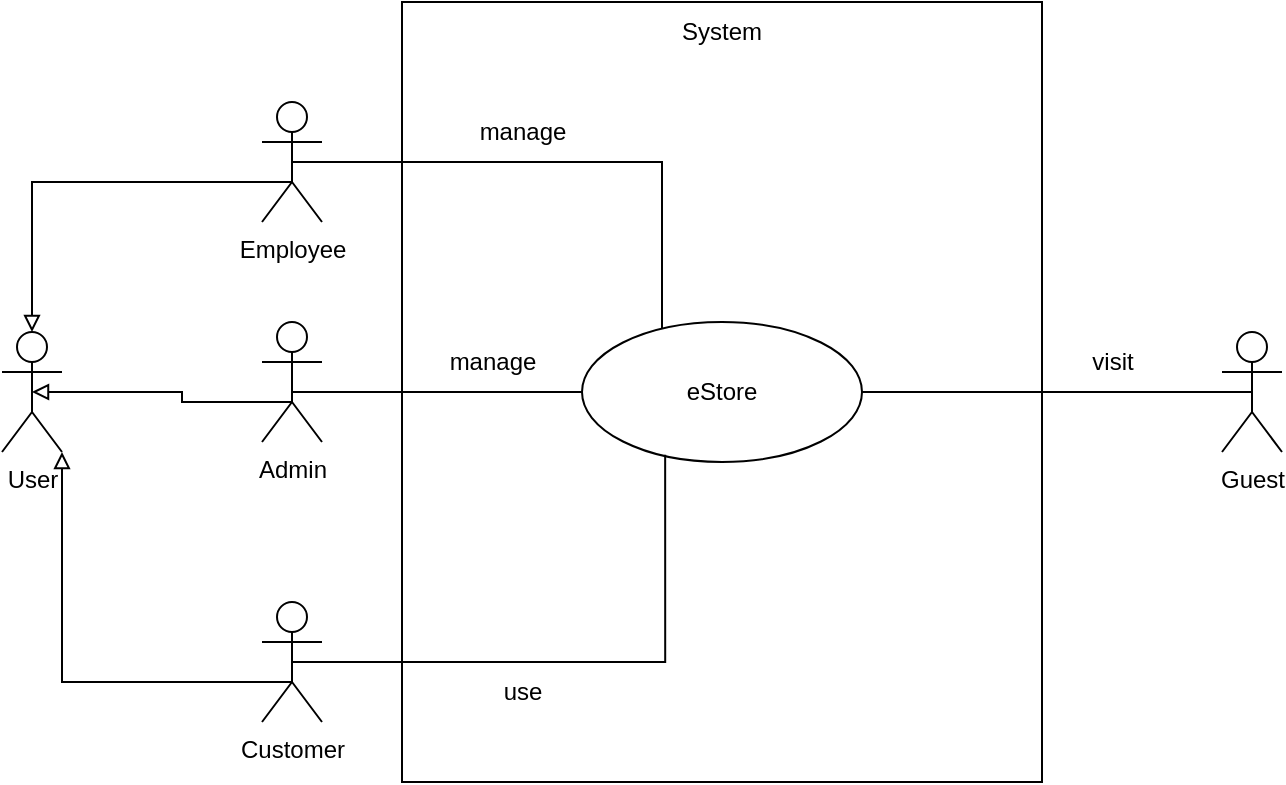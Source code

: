 <mxfile version="25.0.3">
  <diagram name="Trang-1" id="ED95jvRE6FgTRlu0LYQj">
    <mxGraphModel dx="1050" dy="522" grid="1" gridSize="10" guides="1" tooltips="1" connect="1" arrows="1" fold="1" page="1" pageScale="1" pageWidth="827" pageHeight="1169" math="0" shadow="0">
      <root>
        <mxCell id="0" />
        <mxCell id="1" parent="0" />
        <mxCell id="hEuGEOQYfe_3xrGnkF3m-1" value="System&lt;div&gt;&lt;br&gt;&lt;/div&gt;&lt;div&gt;&lt;br&gt;&lt;/div&gt;&lt;div&gt;&lt;br&gt;&lt;/div&gt;&lt;div&gt;&lt;br&gt;&lt;/div&gt;&lt;div&gt;&lt;br&gt;&lt;/div&gt;&lt;div&gt;&lt;br&gt;&lt;/div&gt;&lt;div&gt;&lt;br&gt;&lt;/div&gt;&lt;div&gt;&lt;br&gt;&lt;/div&gt;&lt;div&gt;&lt;br&gt;&lt;/div&gt;&lt;div&gt;&lt;br&gt;&lt;/div&gt;&lt;div&gt;&lt;br&gt;&lt;/div&gt;&lt;div&gt;&lt;br&gt;&lt;/div&gt;&lt;div&gt;&lt;br&gt;&lt;/div&gt;&lt;div&gt;&lt;br&gt;&lt;/div&gt;&lt;div&gt;&lt;br&gt;&lt;/div&gt;&lt;div&gt;&lt;br&gt;&lt;/div&gt;&lt;div&gt;&lt;br&gt;&lt;/div&gt;&lt;div&gt;&lt;br&gt;&lt;/div&gt;&lt;div&gt;&lt;br&gt;&lt;/div&gt;&lt;div&gt;&lt;br&gt;&lt;/div&gt;&lt;div&gt;&lt;br&gt;&lt;/div&gt;&lt;div&gt;&lt;br&gt;&lt;/div&gt;&lt;div&gt;&lt;br&gt;&lt;/div&gt;&lt;div&gt;&lt;br&gt;&lt;/div&gt;&lt;div&gt;&lt;br&gt;&lt;/div&gt;" style="html=1;whiteSpace=wrap;" vertex="1" parent="1">
          <mxGeometry x="240" y="50" width="320" height="390" as="geometry" />
        </mxCell>
        <mxCell id="hEuGEOQYfe_3xrGnkF3m-2" value="eStore" style="ellipse;whiteSpace=wrap;html=1;" vertex="1" parent="1">
          <mxGeometry x="330" y="210" width="140" height="70" as="geometry" />
        </mxCell>
        <mxCell id="hEuGEOQYfe_3xrGnkF3m-3" value="User" style="shape=umlActor;verticalLabelPosition=bottom;verticalAlign=top;html=1;" vertex="1" parent="1">
          <mxGeometry x="40" y="215" width="30" height="60" as="geometry" />
        </mxCell>
        <mxCell id="hEuGEOQYfe_3xrGnkF3m-5" style="edgeStyle=orthogonalEdgeStyle;rounded=0;orthogonalLoop=1;jettySize=auto;html=1;exitX=0.5;exitY=0.5;exitDx=0;exitDy=0;exitPerimeter=0;endArrow=none;endFill=0;" edge="1" parent="1" source="hEuGEOQYfe_3xrGnkF3m-4" target="hEuGEOQYfe_3xrGnkF3m-2">
          <mxGeometry relative="1" as="geometry" />
        </mxCell>
        <mxCell id="hEuGEOQYfe_3xrGnkF3m-4" value="Guest" style="shape=umlActor;verticalLabelPosition=bottom;verticalAlign=top;html=1;" vertex="1" parent="1">
          <mxGeometry x="650" y="215" width="30" height="60" as="geometry" />
        </mxCell>
        <mxCell id="hEuGEOQYfe_3xrGnkF3m-11" style="edgeStyle=orthogonalEdgeStyle;rounded=0;orthogonalLoop=1;jettySize=auto;html=1;exitX=0.5;exitY=0.5;exitDx=0;exitDy=0;exitPerimeter=0;endArrow=none;endFill=0;" edge="1" parent="1" source="hEuGEOQYfe_3xrGnkF3m-6" target="hEuGEOQYfe_3xrGnkF3m-2">
          <mxGeometry relative="1" as="geometry">
            <Array as="points">
              <mxPoint x="370" y="130" />
            </Array>
          </mxGeometry>
        </mxCell>
        <mxCell id="hEuGEOQYfe_3xrGnkF3m-6" value="Employee" style="shape=umlActor;verticalLabelPosition=bottom;verticalAlign=top;html=1;" vertex="1" parent="1">
          <mxGeometry x="170" y="100" width="30" height="60" as="geometry" />
        </mxCell>
        <mxCell id="hEuGEOQYfe_3xrGnkF3m-9" style="edgeStyle=orthogonalEdgeStyle;rounded=0;orthogonalLoop=1;jettySize=auto;html=1;exitX=0.5;exitY=0.5;exitDx=0;exitDy=0;exitPerimeter=0;endArrow=none;endFill=0;" edge="1" parent="1" source="hEuGEOQYfe_3xrGnkF3m-7" target="hEuGEOQYfe_3xrGnkF3m-2">
          <mxGeometry relative="1" as="geometry">
            <Array as="points">
              <mxPoint x="185" y="245" />
            </Array>
          </mxGeometry>
        </mxCell>
        <mxCell id="hEuGEOQYfe_3xrGnkF3m-7" value="Admin" style="shape=umlActor;verticalLabelPosition=bottom;verticalAlign=top;html=1;" vertex="1" parent="1">
          <mxGeometry x="170" y="210" width="30" height="60" as="geometry" />
        </mxCell>
        <mxCell id="hEuGEOQYfe_3xrGnkF3m-8" value="Customer" style="shape=umlActor;verticalLabelPosition=bottom;verticalAlign=top;html=1;" vertex="1" parent="1">
          <mxGeometry x="170" y="350" width="30" height="60" as="geometry" />
        </mxCell>
        <mxCell id="hEuGEOQYfe_3xrGnkF3m-12" value="visit" style="text;html=1;align=center;verticalAlign=middle;resizable=0;points=[];autosize=1;strokeColor=none;fillColor=none;" vertex="1" parent="1">
          <mxGeometry x="575" y="215" width="40" height="30" as="geometry" />
        </mxCell>
        <mxCell id="hEuGEOQYfe_3xrGnkF3m-13" value="use" style="text;html=1;align=center;verticalAlign=middle;resizable=0;points=[];autosize=1;strokeColor=none;fillColor=none;" vertex="1" parent="1">
          <mxGeometry x="280" y="380" width="40" height="30" as="geometry" />
        </mxCell>
        <mxCell id="hEuGEOQYfe_3xrGnkF3m-14" value="manage" style="text;html=1;align=center;verticalAlign=middle;resizable=0;points=[];autosize=1;strokeColor=none;fillColor=none;" vertex="1" parent="1">
          <mxGeometry x="250" y="215" width="70" height="30" as="geometry" />
        </mxCell>
        <mxCell id="hEuGEOQYfe_3xrGnkF3m-15" value="manage" style="text;html=1;align=center;verticalAlign=middle;resizable=0;points=[];autosize=1;strokeColor=none;fillColor=none;" vertex="1" parent="1">
          <mxGeometry x="265" y="100" width="70" height="30" as="geometry" />
        </mxCell>
        <mxCell id="hEuGEOQYfe_3xrGnkF3m-16" style="edgeStyle=orthogonalEdgeStyle;rounded=0;orthogonalLoop=1;jettySize=auto;html=1;exitX=0.5;exitY=0.5;exitDx=0;exitDy=0;exitPerimeter=0;entryX=0.5;entryY=0;entryDx=0;entryDy=0;entryPerimeter=0;endArrow=block;endFill=0;" edge="1" parent="1" source="hEuGEOQYfe_3xrGnkF3m-6" target="hEuGEOQYfe_3xrGnkF3m-3">
          <mxGeometry relative="1" as="geometry">
            <Array as="points">
              <mxPoint x="185" y="140" />
              <mxPoint x="55" y="140" />
            </Array>
          </mxGeometry>
        </mxCell>
        <mxCell id="hEuGEOQYfe_3xrGnkF3m-17" style="edgeStyle=orthogonalEdgeStyle;rounded=0;orthogonalLoop=1;jettySize=auto;html=1;exitX=0.5;exitY=0.5;exitDx=0;exitDy=0;exitPerimeter=0;entryX=0.5;entryY=0.5;entryDx=0;entryDy=0;entryPerimeter=0;endArrow=block;endFill=0;" edge="1" parent="1" source="hEuGEOQYfe_3xrGnkF3m-7" target="hEuGEOQYfe_3xrGnkF3m-3">
          <mxGeometry relative="1" as="geometry">
            <Array as="points">
              <mxPoint x="185" y="250" />
              <mxPoint x="130" y="250" />
              <mxPoint x="130" y="245" />
            </Array>
          </mxGeometry>
        </mxCell>
        <mxCell id="hEuGEOQYfe_3xrGnkF3m-18" style="edgeStyle=orthogonalEdgeStyle;rounded=0;orthogonalLoop=1;jettySize=auto;html=1;exitX=0.5;exitY=0.5;exitDx=0;exitDy=0;exitPerimeter=0;entryX=1;entryY=1;entryDx=0;entryDy=0;entryPerimeter=0;endArrow=block;endFill=0;" edge="1" parent="1" source="hEuGEOQYfe_3xrGnkF3m-8" target="hEuGEOQYfe_3xrGnkF3m-3">
          <mxGeometry relative="1" as="geometry">
            <Array as="points">
              <mxPoint x="185" y="390" />
              <mxPoint x="70" y="390" />
            </Array>
          </mxGeometry>
        </mxCell>
        <mxCell id="hEuGEOQYfe_3xrGnkF3m-19" style="edgeStyle=orthogonalEdgeStyle;rounded=0;orthogonalLoop=1;jettySize=auto;html=1;exitX=0.5;exitY=0.5;exitDx=0;exitDy=0;exitPerimeter=0;entryX=0.297;entryY=0.949;entryDx=0;entryDy=0;entryPerimeter=0;endArrow=none;endFill=0;" edge="1" parent="1" source="hEuGEOQYfe_3xrGnkF3m-8" target="hEuGEOQYfe_3xrGnkF3m-2">
          <mxGeometry relative="1" as="geometry" />
        </mxCell>
      </root>
    </mxGraphModel>
  </diagram>
</mxfile>
